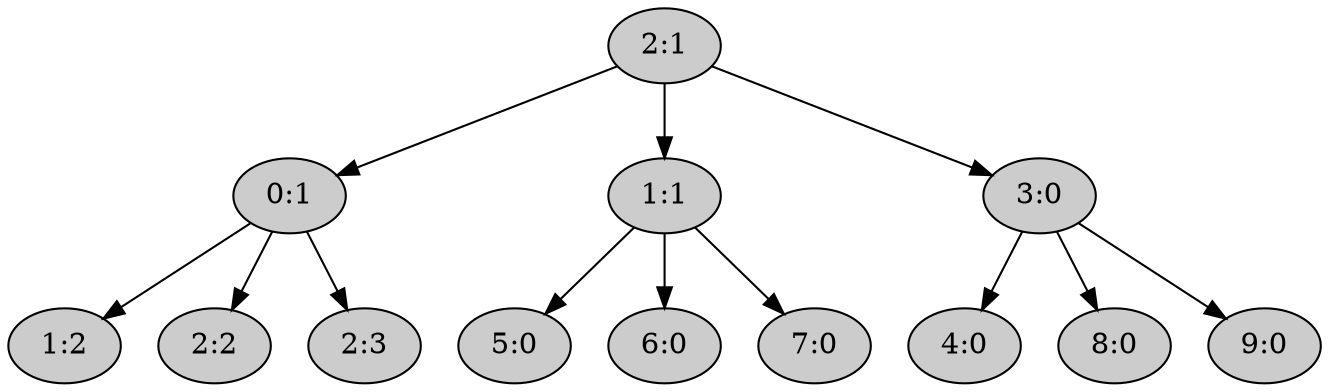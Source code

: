 digraph process_tree { node [ style = filled; fillcolor = "#CCCCCC"]; "0:1" -> "1:2"; "0:1" -> "2:2"; "0:1" -> "2:3"; "1:1" -> "5:0"; "1:1" -> "6:0"; "1:1" -> "7:0"; "2:1" -> "0:1"; "2:1" -> "1:1"; "2:1" -> "3:0"; "3:0" -> "4:0"; "3:0" -> "8:0"; "3:0" -> "9:0"; }
